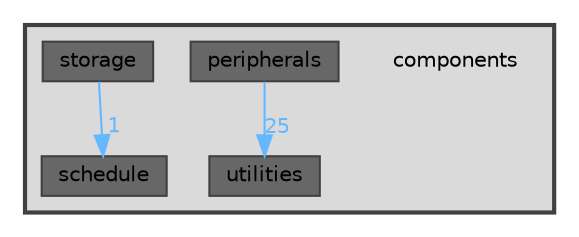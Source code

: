 digraph "components"
{
 // LATEX_PDF_SIZE
  bgcolor="transparent";
  edge [fontname=Helvetica,fontsize=10,labelfontname=Helvetica,labelfontsize=10];
  node [fontname=Helvetica,fontsize=10,shape=box,height=0.2,width=0.4];
  compound=true
  subgraph clusterdir_409f97388efe006bc3438b95e9edef48 {
    graph [ bgcolor="#dadada", pencolor="grey25", label="", fontname=Helvetica,fontsize=10 style="filled,bold", URL="dir_409f97388efe006bc3438b95e9edef48.html",tooltip=""]
    dir_409f97388efe006bc3438b95e9edef48 [shape=plaintext, label="components"];
  dir_1139401e013e97c428174aecf5949131 [label="peripherals", fillcolor="#676767", color="grey25", style="filled", URL="dir_1139401e013e97c428174aecf5949131.html",tooltip=""];
  dir_d03601c67fa54c8efdf3d11db4d3373c [label="schedule", fillcolor="#676767", color="grey25", style="filled", URL="dir_d03601c67fa54c8efdf3d11db4d3373c.html",tooltip=""];
  dir_fb9708495fdec0253f03e873de4e2ba2 [label="storage", fillcolor="#676767", color="grey25", style="filled", URL="dir_fb9708495fdec0253f03e873de4e2ba2.html",tooltip=""];
  dir_59ed5374a4f6b52e0256717e78b786a3 [label="utilities", fillcolor="#676767", color="grey25", style="filled", URL="dir_59ed5374a4f6b52e0256717e78b786a3.html",tooltip=""];
  }
  dir_1139401e013e97c428174aecf5949131->dir_59ed5374a4f6b52e0256717e78b786a3 [headlabel="25", labeldistance=1.5 headhref="dir_000079_000086.html" href="dir_000079_000086.html" color="steelblue1" fontcolor="steelblue1"];
  dir_fb9708495fdec0253f03e873de4e2ba2->dir_d03601c67fa54c8efdf3d11db4d3373c [headlabel="1", labeldistance=1.5 headhref="dir_000084_000080.html" href="dir_000084_000080.html" color="steelblue1" fontcolor="steelblue1"];
}
